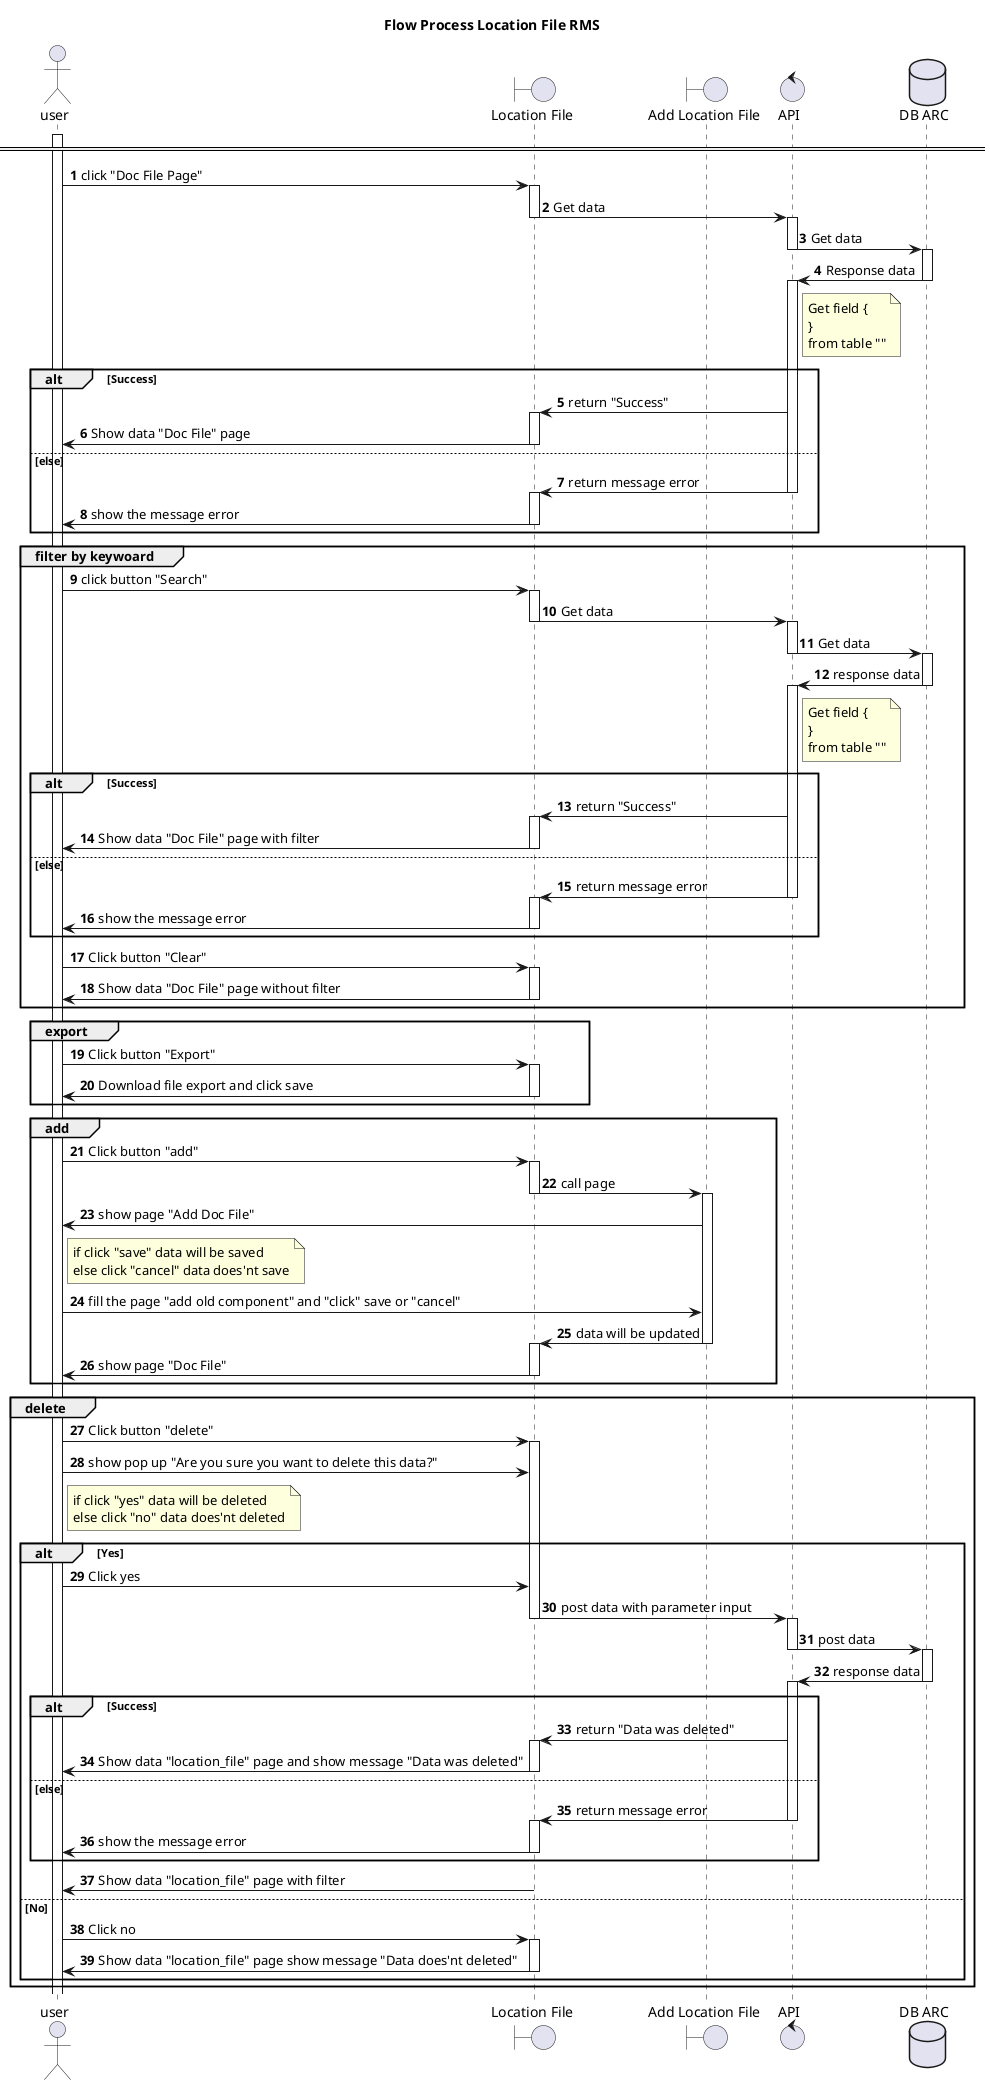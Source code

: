 @startuml arc
title "Flow Process Location File RMS"

actor user
boundary "Location File" as location_file
boundary "Add Location File" as add_location_file
control "API" as api
database "DB ARC" as arc

autonumber

====
activate user
user -> location_file : click "Doc File Page"
activate location_file
location_file -> api : Get data
deactivate location_file
activate api
api -> arc : Get data
deactivate api
activate arc
api <- arc : Response data
deactivate arc
note right of api
    Get field {
    }
    from table ""
endnote
activate api
alt Success
    location_file  <- api : return "Success"
    activate location_file
    user <- location_file  : Show data "Doc File" page
    deactivate location_file
else else
    location_file  <- api : return message error
    deactivate api
    activate location_file
    user <- location_file  : show the message error
    deactivate location_file
end
deactivate api
group filter by keywoard
    user -> location_file : click button "Search"
    activate location_file
    location_file -> api : Get data
    deactivate location_file
    activate api
    api -> arc : Get data
    deactivate api
    activate arc
    api <- arc : response data
    note right of api
        Get field {
        }
        from table ""
    endnote
    deactivate arc
    activate api
    alt Success
        location_file  <- api : return "Success"
        activate location_file
        user <- location_file  : Show data "Doc File" page with filter
        deactivate location_file
    else else
        location_file  <- api : return message error
        deactivate api
        activate location_file
        user <- location_file  : show the message error
        deactivate location_file
    end
    deactivate api
    user -> location_file : Click button "Clear"
    activate location_file
    user <- location_file : Show data "Doc File" page without filter
    deactivate location_file
end
group export
    user -> location_file : Click button "Export"
    activate location_file
    user <- location_file : Download file export and click save
    deactivate location_file
end
group add
    user -> location_file : Click button "add"
    activate location_file
    location_file -> add_location_file : call page
    deactivate location_file
    activate add_location_file
    user <- add_location_file : show page "Add Doc File"
    note right of user
        if click "save" data will be saved
        else click "cancel" data does'nt save
    endnote
    user -> add_location_file : fill the page "add old component" and "click" save or "cancel"
    add_location_file -> location_file : data will be updated
    deactivate add_location_file
    activate location_file
    user <- location_file : show page "Doc File"
    deactivate location_file
end
group delete
    user -> location_file : Click button "delete"
    activate location_file
    location_file <- user : show pop up "Are you sure you want to delete this data?"
    note right of user
        if click "yes" data will be deleted
        else click "no" data does'nt deleted
    endnote
    alt Yes
        user -> location_file : Click yes
        location_file -> api : post data with parameter input
        deactivate location_file
        activate api
        api -> arc : post data
        deactivate
        activate arc
        api <- arc : response data
        deactivate arc
        activate api
        alt Success
            location_file  <- api : return "Data was deleted"
            activate location_file
            user <- location_file  : Show data "location_file" page and show message "Data was deleted"
            deactivate location_file
        else else
            location_file  <- api : return message error
            deactivate api
            activate location_file
            user <- location_file  : show the message error
            deactivate location_file
        end
        user <- location_file  : Show data "location_file" page with filter
    else No
        user -> location_file : Click no
        activate location_file
        user <- location_file : Show data "location_file" page show message "Data does'nt deleted"
        deactivate location_file
    end
    deactivate location_file
end
@enduml